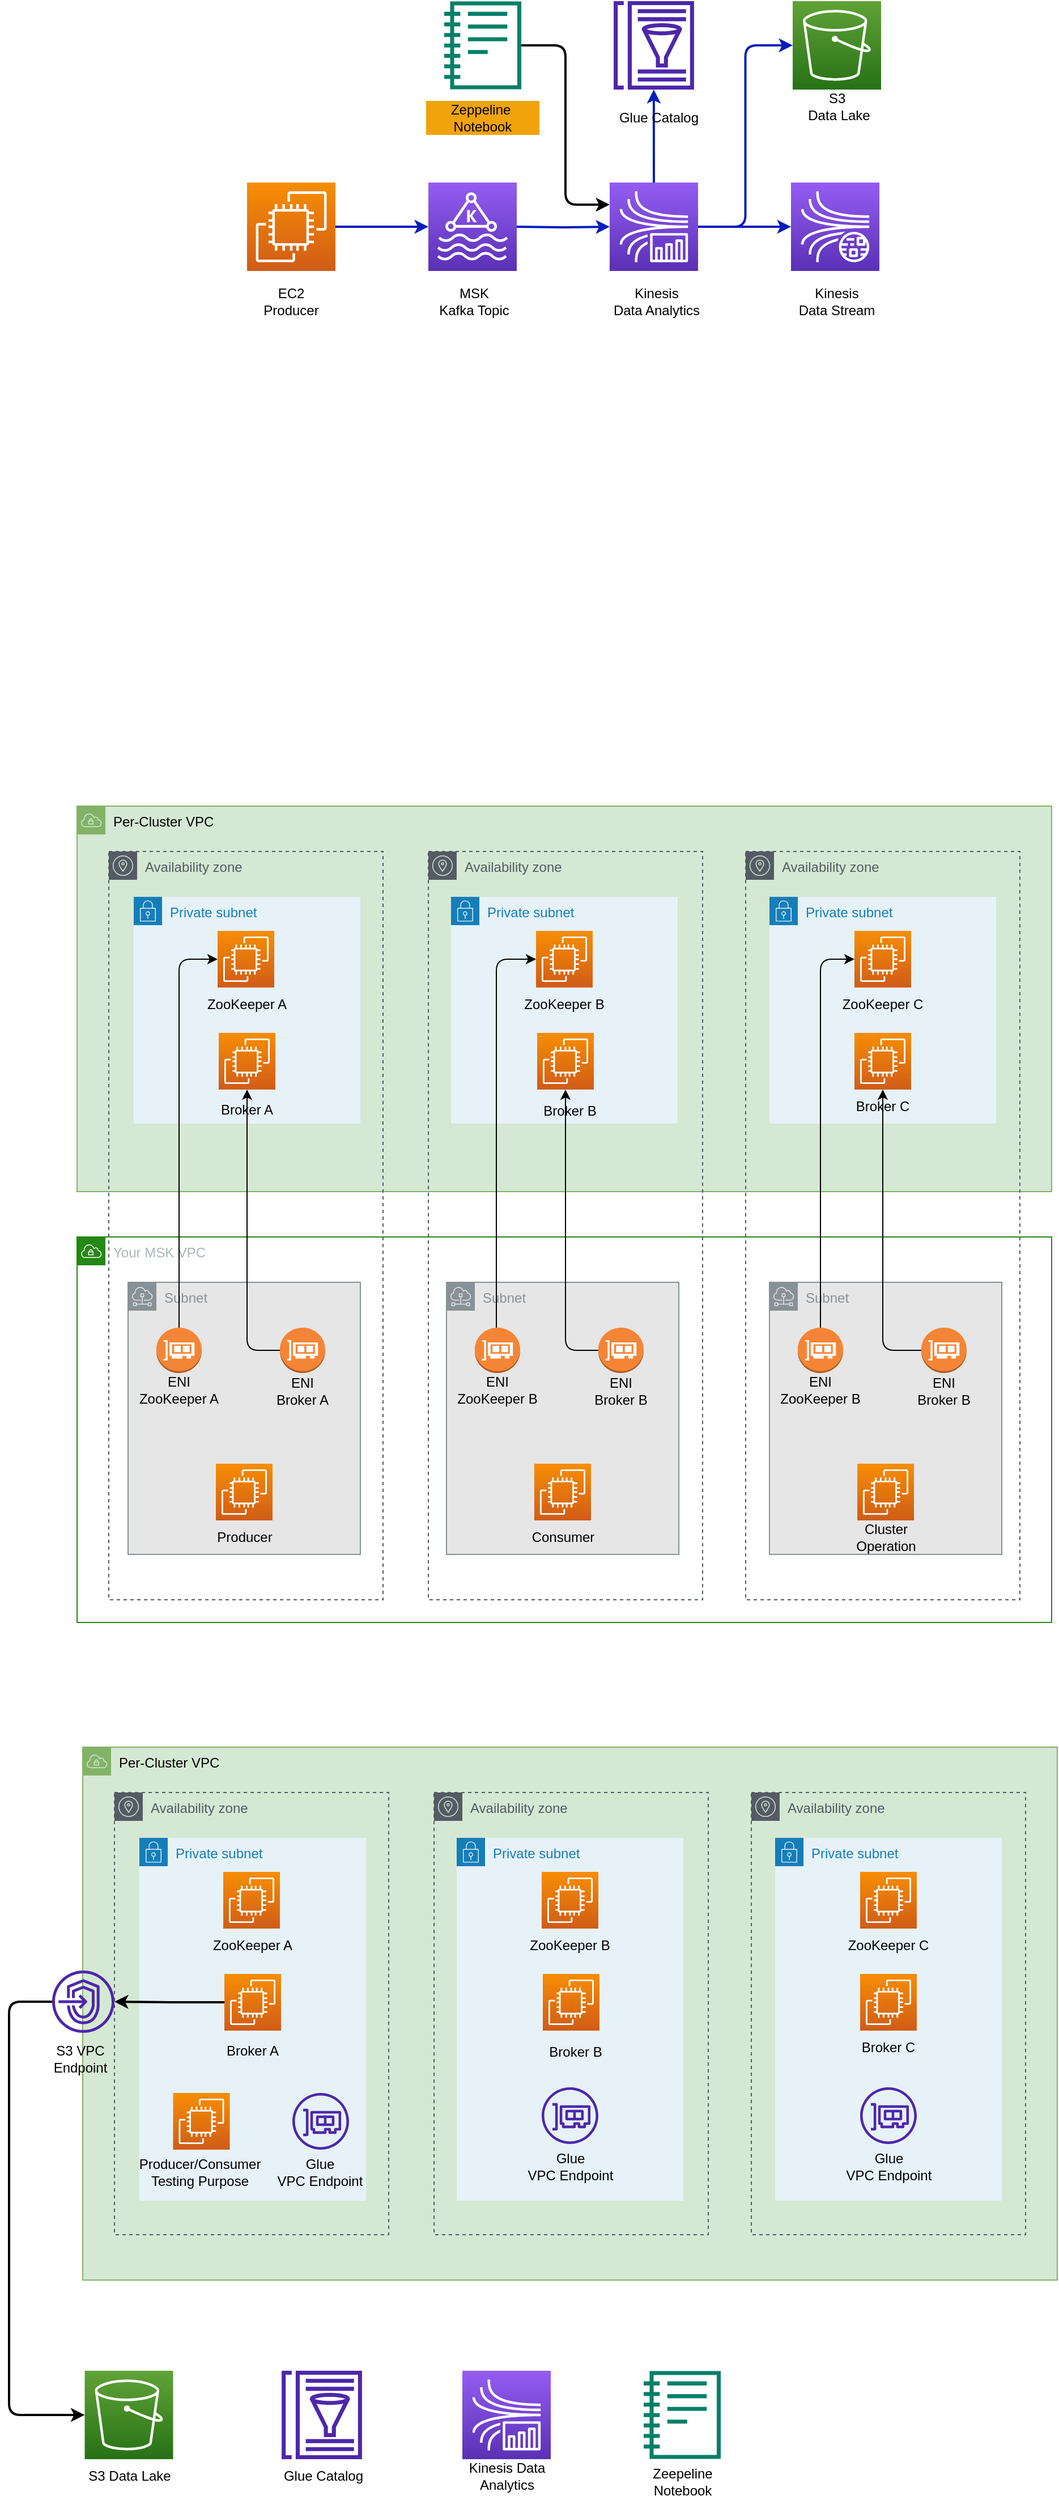 <mxfile>
    <diagram id="GwjlVBnAuMwhAfky7yUR" name="Page-1">
        <mxGraphModel dx="1837" dy="1049" grid="1" gridSize="10" guides="1" tooltips="1" connect="1" arrows="1" fold="1" page="1" pageScale="1" pageWidth="1100" pageHeight="850" math="0" shadow="0">
            <root>
                <mxCell id="0"/>
                <mxCell id="1" parent="0"/>
                <mxCell id="2" style="edgeStyle=orthogonalEdgeStyle;html=1;strokeWidth=2;fillColor=#0050ef;strokeColor=#001DBC;" edge="1" parent="1" source="3">
                    <mxGeometry relative="1" as="geometry">
                        <mxPoint x="410" y="429" as="targetPoint"/>
                    </mxGeometry>
                </mxCell>
                <mxCell id="3" value="" style="sketch=0;points=[[0,0,0],[0.25,0,0],[0.5,0,0],[0.75,0,0],[1,0,0],[0,1,0],[0.25,1,0],[0.5,1,0],[0.75,1,0],[1,1,0],[0,0.25,0],[0,0.5,0],[0,0.75,0],[1,0.25,0],[1,0.5,0],[1,0.75,0]];outlineConnect=0;fontColor=#232F3E;gradientColor=#F78E04;gradientDirection=north;fillColor=#D05C17;strokeColor=#ffffff;dashed=0;verticalLabelPosition=bottom;verticalAlign=top;align=center;html=1;fontSize=12;fontStyle=0;aspect=fixed;shape=mxgraph.aws4.resourceIcon;resIcon=mxgraph.aws4.ec2;" vertex="1" parent="1">
                    <mxGeometry x="250" y="390" width="78" height="78" as="geometry"/>
                </mxCell>
                <mxCell id="4" style="edgeStyle=orthogonalEdgeStyle;html=1;entryX=0;entryY=0.5;entryDx=0;entryDy=0;entryPerimeter=0;strokeWidth=2;fillColor=#0050ef;strokeColor=#001DBC;" edge="1" parent="1" target="8">
                    <mxGeometry relative="1" as="geometry">
                        <mxPoint x="488" y="429" as="sourcePoint"/>
                    </mxGeometry>
                </mxCell>
                <mxCell id="6" style="edgeStyle=orthogonalEdgeStyle;html=1;strokeWidth=2;fillColor=#0050ef;strokeColor=#001DBC;" edge="1" parent="1" source="8" target="9">
                    <mxGeometry relative="1" as="geometry"/>
                </mxCell>
                <mxCell id="7" style="edgeStyle=orthogonalEdgeStyle;html=1;entryX=0;entryY=0.5;entryDx=0;entryDy=0;entryPerimeter=0;strokeWidth=2;fillColor=#0050ef;strokeColor=#001DBC;" edge="1" parent="1" source="8" target="16">
                    <mxGeometry relative="1" as="geometry"/>
                </mxCell>
                <mxCell id="8" value="" style="sketch=0;points=[[0,0,0],[0.25,0,0],[0.5,0,0],[0.75,0,0],[1,0,0],[0,1,0],[0.25,1,0],[0.5,1,0],[0.75,1,0],[1,1,0],[0,0.25,0],[0,0.5,0],[0,0.75,0],[1,0.25,0],[1,0.5,0],[1,0.75,0]];outlineConnect=0;fontColor=#232F3E;gradientColor=#945DF2;gradientDirection=north;fillColor=#5A30B5;strokeColor=#ffffff;dashed=0;verticalLabelPosition=bottom;verticalAlign=top;align=center;html=1;fontSize=12;fontStyle=0;aspect=fixed;shape=mxgraph.aws4.resourceIcon;resIcon=mxgraph.aws4.kinesis_data_analytics;" vertex="1" parent="1">
                    <mxGeometry x="570" y="390" width="78" height="78" as="geometry"/>
                </mxCell>
                <mxCell id="9" value="" style="sketch=0;points=[[0,0,0],[0.25,0,0],[0.5,0,0],[0.75,0,0],[1,0,0],[0,1,0],[0.25,1,0],[0.5,1,0],[0.75,1,0],[1,1,0],[0,0.25,0],[0,0.5,0],[0,0.75,0],[1,0.25,0],[1,0.5,0],[1,0.75,0]];outlineConnect=0;fontColor=#232F3E;gradientColor=#945DF2;gradientDirection=north;fillColor=#5A30B5;strokeColor=#ffffff;dashed=0;verticalLabelPosition=bottom;verticalAlign=top;align=center;html=1;fontSize=12;fontStyle=0;aspect=fixed;shape=mxgraph.aws4.resourceIcon;resIcon=mxgraph.aws4.kinesis_data_streams;" vertex="1" parent="1">
                    <mxGeometry x="730" y="390" width="78" height="78" as="geometry"/>
                </mxCell>
                <mxCell id="10" style="edgeStyle=orthogonalEdgeStyle;html=1;entryX=0.5;entryY=0;entryDx=0;entryDy=0;entryPerimeter=0;strokeWidth=2;fillColor=#0050ef;strokeColor=#001DBC;startArrow=classic;startFill=1;endArrow=none;endFill=0;" edge="1" parent="1" source="11" target="8">
                    <mxGeometry relative="1" as="geometry"/>
                </mxCell>
                <mxCell id="11" value="" style="sketch=0;outlineConnect=0;fontColor=#232F3E;gradientColor=none;fillColor=#4D27AA;strokeColor=none;dashed=0;verticalLabelPosition=bottom;verticalAlign=top;align=center;html=1;fontSize=12;fontStyle=0;aspect=fixed;pointerEvents=1;shape=mxgraph.aws4.glue_data_catalog;" vertex="1" parent="1">
                    <mxGeometry x="573" y="230" width="72" height="78" as="geometry"/>
                </mxCell>
                <mxCell id="12" value="EC2&lt;br&gt;Producer" style="text;html=1;strokeColor=none;fillColor=none;align=center;verticalAlign=middle;whiteSpace=wrap;rounded=0;" vertex="1" parent="1">
                    <mxGeometry x="259" y="480" width="60" height="30" as="geometry"/>
                </mxCell>
                <mxCell id="13" value="MSK&lt;br&gt;Kafka Topic" style="text;html=1;strokeColor=none;fillColor=none;align=center;verticalAlign=middle;whiteSpace=wrap;rounded=0;" vertex="1" parent="1">
                    <mxGeometry x="410" y="480" width="81" height="30" as="geometry"/>
                </mxCell>
                <mxCell id="14" value="Kinesis&lt;br&gt;Data Analytics" style="text;html=1;strokeColor=none;fillColor=none;align=center;verticalAlign=middle;whiteSpace=wrap;rounded=0;" vertex="1" parent="1">
                    <mxGeometry x="570.5" y="480" width="81" height="30" as="geometry"/>
                </mxCell>
                <mxCell id="15" value="Kinesis&lt;br&gt;Data Stream" style="text;html=1;strokeColor=none;fillColor=none;align=center;verticalAlign=middle;whiteSpace=wrap;rounded=0;" vertex="1" parent="1">
                    <mxGeometry x="730" y="480" width="81" height="30" as="geometry"/>
                </mxCell>
                <mxCell id="16" value="" style="sketch=0;points=[[0,0,0],[0.25,0,0],[0.5,0,0],[0.75,0,0],[1,0,0],[0,1,0],[0.25,1,0],[0.5,1,0],[0.75,1,0],[1,1,0],[0,0.25,0],[0,0.5,0],[0,0.75,0],[1,0.25,0],[1,0.5,0],[1,0.75,0]];outlineConnect=0;fontColor=#232F3E;gradientColor=#60A337;gradientDirection=north;fillColor=#277116;strokeColor=#ffffff;dashed=0;verticalLabelPosition=bottom;verticalAlign=top;align=center;html=1;fontSize=12;fontStyle=0;aspect=fixed;shape=mxgraph.aws4.resourceIcon;resIcon=mxgraph.aws4.s3;" vertex="1" parent="1">
                    <mxGeometry x="731.5" y="230" width="78" height="78" as="geometry"/>
                </mxCell>
                <mxCell id="17" value="S3&amp;nbsp;&lt;br&gt;Data Lake" style="text;html=1;strokeColor=none;fillColor=none;align=center;verticalAlign=middle;whiteSpace=wrap;rounded=0;" vertex="1" parent="1">
                    <mxGeometry x="731.5" y="308" width="81" height="30" as="geometry"/>
                </mxCell>
                <mxCell id="18" value="Glue Catalog" style="text;html=1;strokeColor=none;fillColor=none;align=center;verticalAlign=middle;whiteSpace=wrap;rounded=0;" vertex="1" parent="1">
                    <mxGeometry x="573" y="318" width="81" height="30" as="geometry"/>
                </mxCell>
                <mxCell id="19" style="edgeStyle=orthogonalEdgeStyle;html=1;entryX=0;entryY=0.25;entryDx=0;entryDy=0;entryPerimeter=0;strokeWidth=2;" edge="1" parent="1" source="20" target="8">
                    <mxGeometry relative="1" as="geometry"/>
                </mxCell>
                <mxCell id="20" value="" style="sketch=0;outlineConnect=0;fontColor=#232F3E;gradientColor=none;fillColor=#067F68;strokeColor=none;dashed=0;verticalLabelPosition=bottom;verticalAlign=top;align=center;html=1;fontSize=12;fontStyle=0;aspect=fixed;pointerEvents=1;shape=mxgraph.aws4.sagemaker_notebook;" vertex="1" parent="1">
                    <mxGeometry x="424" y="230" width="68" height="78" as="geometry"/>
                </mxCell>
                <mxCell id="21" value="Zeppeline&amp;nbsp;&lt;br&gt;Notebook" style="text;html=1;strokeColor=none;fillColor=#f0a30a;align=center;verticalAlign=middle;whiteSpace=wrap;rounded=0;fontColor=#000000;" vertex="1" parent="1">
                    <mxGeometry x="408" y="318" width="100" height="30" as="geometry"/>
                </mxCell>
                <mxCell id="22" value="" style="sketch=0;points=[[0,0,0],[0.25,0,0],[0.5,0,0],[0.75,0,0],[1,0,0],[0,1,0],[0.25,1,0],[0.5,1,0],[0.75,1,0],[1,1,0],[0,0.25,0],[0,0.5,0],[0,0.75,0],[1,0.25,0],[1,0.5,0],[1,0.75,0]];outlineConnect=0;fontColor=#232F3E;gradientColor=#945DF2;gradientDirection=north;fillColor=#5A30B5;strokeColor=#ffffff;dashed=0;verticalLabelPosition=bottom;verticalAlign=top;align=center;html=1;fontSize=12;fontStyle=0;aspect=fixed;shape=mxgraph.aws4.resourceIcon;resIcon=mxgraph.aws4.managed_streaming_for_kafka;" vertex="1" parent="1">
                    <mxGeometry x="410" y="390" width="78" height="78" as="geometry"/>
                </mxCell>
                <mxCell id="23" value="Per-Cluster VPC" style="points=[[0,0],[0.25,0],[0.5,0],[0.75,0],[1,0],[1,0.25],[1,0.5],[1,0.75],[1,1],[0.75,1],[0.5,1],[0.25,1],[0,1],[0,0.75],[0,0.5],[0,0.25]];outlineConnect=0;html=1;whiteSpace=wrap;fontSize=12;fontStyle=0;container=0;pointerEvents=0;collapsible=0;recursiveResize=0;shape=mxgraph.aws4.group;grIcon=mxgraph.aws4.group_vpc;strokeColor=#82b366;fillColor=#d5e8d4;verticalAlign=top;align=left;spacingLeft=30;dashed=0;" vertex="1" parent="1">
                    <mxGeometry x="100" y="940" width="860" height="340" as="geometry"/>
                </mxCell>
                <mxCell id="24" value="Availability zone" style="sketch=0;outlineConnect=0;gradientColor=none;html=1;whiteSpace=wrap;fontSize=12;fontStyle=0;shape=mxgraph.aws4.group;grIcon=mxgraph.aws4.group_availability_zone;strokeColor=#545B64;fillColor=none;verticalAlign=top;align=left;spacingLeft=30;fontColor=#545B64;dashed=1;" vertex="1" parent="1">
                    <mxGeometry x="128" y="980" width="242" height="660" as="geometry"/>
                </mxCell>
                <mxCell id="25" value="Availability zone" style="sketch=0;outlineConnect=0;gradientColor=none;html=1;whiteSpace=wrap;fontSize=12;fontStyle=0;shape=mxgraph.aws4.group;grIcon=mxgraph.aws4.group_availability_zone;strokeColor=#545B64;fillColor=none;verticalAlign=top;align=left;spacingLeft=30;fontColor=#545B64;dashed=1;" vertex="1" parent="1">
                    <mxGeometry x="410" y="980" width="242" height="660" as="geometry"/>
                </mxCell>
                <mxCell id="26" value="Availability zone" style="sketch=0;outlineConnect=0;gradientColor=none;html=1;whiteSpace=wrap;fontSize=12;fontStyle=0;shape=mxgraph.aws4.group;grIcon=mxgraph.aws4.group_availability_zone;strokeColor=#545B64;fillColor=none;verticalAlign=top;align=left;spacingLeft=30;fontColor=#545B64;dashed=1;" vertex="1" parent="1">
                    <mxGeometry x="690" y="980" width="242" height="660" as="geometry"/>
                </mxCell>
                <mxCell id="27" value="Private subnet" style="points=[[0,0],[0.25,0],[0.5,0],[0.75,0],[1,0],[1,0.25],[1,0.5],[1,0.75],[1,1],[0.75,1],[0.5,1],[0.25,1],[0,1],[0,0.75],[0,0.5],[0,0.25]];outlineConnect=0;gradientColor=none;html=1;whiteSpace=wrap;fontSize=12;fontStyle=0;container=1;pointerEvents=0;collapsible=0;recursiveResize=0;shape=mxgraph.aws4.group;grIcon=mxgraph.aws4.group_security_group;grStroke=0;strokeColor=#147EBA;fillColor=#E6F2F8;verticalAlign=top;align=left;spacingLeft=30;fontColor=#147EBA;dashed=0;" vertex="1" parent="1">
                    <mxGeometry x="150" y="1020" width="200" height="200" as="geometry"/>
                </mxCell>
                <mxCell id="30" value="" style="sketch=0;points=[[0,0,0],[0.25,0,0],[0.5,0,0],[0.75,0,0],[1,0,0],[0,1,0],[0.25,1,0],[0.5,1,0],[0.75,1,0],[1,1,0],[0,0.25,0],[0,0.5,0],[0,0.75,0],[1,0.25,0],[1,0.5,0],[1,0.75,0]];outlineConnect=0;fontColor=#232F3E;gradientColor=#F78E04;gradientDirection=north;fillColor=#D05C17;strokeColor=#ffffff;dashed=0;verticalLabelPosition=bottom;verticalAlign=top;align=center;html=1;fontSize=12;fontStyle=0;aspect=fixed;shape=mxgraph.aws4.resourceIcon;resIcon=mxgraph.aws4.ec2;" vertex="1" parent="27">
                    <mxGeometry x="75" y="120" width="50" height="50" as="geometry"/>
                </mxCell>
                <mxCell id="33" value="" style="sketch=0;points=[[0,0,0],[0.25,0,0],[0.5,0,0],[0.75,0,0],[1,0,0],[0,1,0],[0.25,1,0],[0.5,1,0],[0.75,1,0],[1,1,0],[0,0.25,0],[0,0.5,0],[0,0.75,0],[1,0.25,0],[1,0.5,0],[1,0.75,0]];outlineConnect=0;fontColor=#232F3E;gradientColor=#F78E04;gradientDirection=north;fillColor=#D05C17;strokeColor=#ffffff;dashed=0;verticalLabelPosition=bottom;verticalAlign=top;align=center;html=1;fontSize=12;fontStyle=0;aspect=fixed;shape=mxgraph.aws4.resourceIcon;resIcon=mxgraph.aws4.ec2;" vertex="1" parent="27">
                    <mxGeometry x="74" y="30" width="50" height="50" as="geometry"/>
                </mxCell>
                <mxCell id="39" value="ZooKeeper A" style="text;html=1;strokeColor=none;fillColor=none;align=center;verticalAlign=middle;whiteSpace=wrap;rounded=0;" vertex="1" parent="27">
                    <mxGeometry x="60" y="80" width="80" height="30" as="geometry"/>
                </mxCell>
                <mxCell id="28" value="Private subnet" style="points=[[0,0],[0.25,0],[0.5,0],[0.75,0],[1,0],[1,0.25],[1,0.5],[1,0.75],[1,1],[0.75,1],[0.5,1],[0.25,1],[0,1],[0,0.75],[0,0.5],[0,0.25]];outlineConnect=0;gradientColor=none;html=1;whiteSpace=wrap;fontSize=12;fontStyle=0;container=1;pointerEvents=0;collapsible=0;recursiveResize=0;shape=mxgraph.aws4.group;grIcon=mxgraph.aws4.group_security_group;grStroke=0;strokeColor=#147EBA;fillColor=#E6F2F8;verticalAlign=top;align=left;spacingLeft=30;fontColor=#147EBA;dashed=0;" vertex="1" parent="1">
                    <mxGeometry x="430" y="1020" width="200" height="200" as="geometry"/>
                </mxCell>
                <mxCell id="34" value="" style="sketch=0;points=[[0,0,0],[0.25,0,0],[0.5,0,0],[0.75,0,0],[1,0,0],[0,1,0],[0.25,1,0],[0.5,1,0],[0.75,1,0],[1,1,0],[0,0.25,0],[0,0.5,0],[0,0.75,0],[1,0.25,0],[1,0.5,0],[1,0.75,0]];outlineConnect=0;fontColor=#232F3E;gradientColor=#F78E04;gradientDirection=north;fillColor=#D05C17;strokeColor=#ffffff;dashed=0;verticalLabelPosition=bottom;verticalAlign=top;align=center;html=1;fontSize=12;fontStyle=0;aspect=fixed;shape=mxgraph.aws4.resourceIcon;resIcon=mxgraph.aws4.ec2;" vertex="1" parent="28">
                    <mxGeometry x="75" y="30" width="50" height="50" as="geometry"/>
                </mxCell>
                <mxCell id="40" value="ZooKeeper B" style="text;html=1;strokeColor=none;fillColor=none;align=center;verticalAlign=middle;whiteSpace=wrap;rounded=0;" vertex="1" parent="28">
                    <mxGeometry x="60" y="80" width="80" height="30" as="geometry"/>
                </mxCell>
                <mxCell id="29" value="Private subnet" style="points=[[0,0],[0.25,0],[0.5,0],[0.75,0],[1,0],[1,0.25],[1,0.5],[1,0.75],[1,1],[0.75,1],[0.5,1],[0.25,1],[0,1],[0,0.75],[0,0.5],[0,0.25]];outlineConnect=0;gradientColor=none;html=1;whiteSpace=wrap;fontSize=12;fontStyle=0;container=1;pointerEvents=0;collapsible=0;recursiveResize=0;shape=mxgraph.aws4.group;grIcon=mxgraph.aws4.group_security_group;grStroke=0;strokeColor=#147EBA;fillColor=#E6F2F8;verticalAlign=top;align=left;spacingLeft=30;fontColor=#147EBA;dashed=0;" vertex="1" parent="1">
                    <mxGeometry x="711" y="1020" width="200" height="200" as="geometry"/>
                </mxCell>
                <mxCell id="35" value="" style="sketch=0;points=[[0,0,0],[0.25,0,0],[0.5,0,0],[0.75,0,0],[1,0,0],[0,1,0],[0.25,1,0],[0.5,1,0],[0.75,1,0],[1,1,0],[0,0.25,0],[0,0.5,0],[0,0.75,0],[1,0.25,0],[1,0.5,0],[1,0.75,0]];outlineConnect=0;fontColor=#232F3E;gradientColor=#F78E04;gradientDirection=north;fillColor=#D05C17;strokeColor=#ffffff;dashed=0;verticalLabelPosition=bottom;verticalAlign=top;align=center;html=1;fontSize=12;fontStyle=0;aspect=fixed;shape=mxgraph.aws4.resourceIcon;resIcon=mxgraph.aws4.ec2;" vertex="1" parent="29">
                    <mxGeometry x="75" y="30" width="50" height="50" as="geometry"/>
                </mxCell>
                <mxCell id="38" value="Broker C" style="text;html=1;strokeColor=none;fillColor=none;align=center;verticalAlign=middle;whiteSpace=wrap;rounded=0;" vertex="1" parent="29">
                    <mxGeometry x="70" y="170" width="60" height="30" as="geometry"/>
                </mxCell>
                <mxCell id="41" value="ZooKeeper C" style="text;html=1;strokeColor=none;fillColor=none;align=center;verticalAlign=middle;whiteSpace=wrap;rounded=0;" vertex="1" parent="29">
                    <mxGeometry x="60" y="80" width="80" height="30" as="geometry"/>
                </mxCell>
                <mxCell id="31" value="" style="sketch=0;points=[[0,0,0],[0.25,0,0],[0.5,0,0],[0.75,0,0],[1,0,0],[0,1,0],[0.25,1,0],[0.5,1,0],[0.75,1,0],[1,1,0],[0,0.25,0],[0,0.5,0],[0,0.75,0],[1,0.25,0],[1,0.5,0],[1,0.75,0]];outlineConnect=0;fontColor=#232F3E;gradientColor=#F78E04;gradientDirection=north;fillColor=#D05C17;strokeColor=#ffffff;dashed=0;verticalLabelPosition=bottom;verticalAlign=top;align=center;html=1;fontSize=12;fontStyle=0;aspect=fixed;shape=mxgraph.aws4.resourceIcon;resIcon=mxgraph.aws4.ec2;" vertex="1" parent="1">
                    <mxGeometry x="506" y="1140" width="50" height="50" as="geometry"/>
                </mxCell>
                <mxCell id="32" value="" style="sketch=0;points=[[0,0,0],[0.25,0,0],[0.5,0,0],[0.75,0,0],[1,0,0],[0,1,0],[0.25,1,0],[0.5,1,0],[0.75,1,0],[1,1,0],[0,0.25,0],[0,0.5,0],[0,0.75,0],[1,0.25,0],[1,0.5,0],[1,0.75,0]];outlineConnect=0;fontColor=#232F3E;gradientColor=#F78E04;gradientDirection=north;fillColor=#D05C17;strokeColor=#ffffff;dashed=0;verticalLabelPosition=bottom;verticalAlign=top;align=center;html=1;fontSize=12;fontStyle=0;aspect=fixed;shape=mxgraph.aws4.resourceIcon;resIcon=mxgraph.aws4.ec2;" vertex="1" parent="1">
                    <mxGeometry x="786" y="1140" width="50" height="50" as="geometry"/>
                </mxCell>
                <mxCell id="42" value="Your MSK VPC" style="points=[[0,0],[0.25,0],[0.5,0],[0.75,0],[1,0],[1,0.25],[1,0.5],[1,0.75],[1,1],[0.75,1],[0.5,1],[0.25,1],[0,1],[0,0.75],[0,0.5],[0,0.25]];outlineConnect=0;gradientColor=none;html=1;whiteSpace=wrap;fontSize=12;fontStyle=0;container=0;pointerEvents=0;collapsible=0;recursiveResize=0;shape=mxgraph.aws4.group;grIcon=mxgraph.aws4.group_vpc;strokeColor=#248814;fillColor=none;verticalAlign=top;align=left;spacingLeft=30;fontColor=#AAB7B8;dashed=0;" vertex="1" parent="1">
                    <mxGeometry x="100" y="1320" width="860" height="340" as="geometry"/>
                </mxCell>
                <mxCell id="43" value="Subnet" style="sketch=0;outlineConnect=0;gradientColor=none;html=1;whiteSpace=wrap;fontSize=12;fontStyle=0;shape=mxgraph.aws4.group;grIcon=mxgraph.aws4.group_subnet;strokeColor=#879196;fillColor=#E6E6E6;verticalAlign=top;align=left;spacingLeft=30;fontColor=#879196;dashed=0;" vertex="1" parent="1">
                    <mxGeometry x="145" y="1360" width="205" height="240" as="geometry"/>
                </mxCell>
                <mxCell id="44" value="" style="sketch=0;points=[[0,0,0],[0.25,0,0],[0.5,0,0],[0.75,0,0],[1,0,0],[0,1,0],[0.25,1,0],[0.5,1,0],[0.75,1,0],[1,1,0],[0,0.25,0],[0,0.5,0],[0,0.75,0],[1,0.25,0],[1,0.5,0],[1,0.75,0]];outlineConnect=0;fontColor=#232F3E;gradientColor=#F78E04;gradientDirection=north;fillColor=#D05C17;strokeColor=#ffffff;dashed=0;verticalLabelPosition=bottom;verticalAlign=top;align=center;html=1;fontSize=12;fontStyle=0;aspect=fixed;shape=mxgraph.aws4.resourceIcon;resIcon=mxgraph.aws4.ec2;" vertex="1" parent="1">
                    <mxGeometry x="222.5" y="1520" width="50" height="50" as="geometry"/>
                </mxCell>
                <mxCell id="45" value="Producer" style="text;html=1;strokeColor=none;fillColor=none;align=center;verticalAlign=middle;whiteSpace=wrap;rounded=0;" vertex="1" parent="1">
                    <mxGeometry x="217.5" y="1570" width="60" height="30" as="geometry"/>
                </mxCell>
                <mxCell id="49" style="edgeStyle=orthogonalEdgeStyle;html=1;entryX=0.5;entryY=1;entryDx=0;entryDy=0;entryPerimeter=0;" edge="1" parent="1" source="46" target="30">
                    <mxGeometry relative="1" as="geometry"/>
                </mxCell>
                <mxCell id="46" value="" style="outlineConnect=0;dashed=0;verticalLabelPosition=bottom;verticalAlign=top;align=center;html=1;shape=mxgraph.aws3.elastic_network_interface;fillColor=#F58536;gradientColor=none;" vertex="1" parent="1">
                    <mxGeometry x="279" y="1400" width="40" height="40" as="geometry"/>
                </mxCell>
                <mxCell id="52" style="edgeStyle=orthogonalEdgeStyle;html=1;entryX=0;entryY=0.5;entryDx=0;entryDy=0;entryPerimeter=0;" edge="1" parent="1" source="47" target="33">
                    <mxGeometry relative="1" as="geometry">
                        <Array as="points">
                            <mxPoint x="190" y="1075"/>
                        </Array>
                    </mxGeometry>
                </mxCell>
                <mxCell id="47" value="" style="outlineConnect=0;dashed=0;verticalLabelPosition=bottom;verticalAlign=top;align=center;html=1;shape=mxgraph.aws3.elastic_network_interface;fillColor=#F58536;gradientColor=none;" vertex="1" parent="1">
                    <mxGeometry x="170" y="1400" width="40" height="40" as="geometry"/>
                </mxCell>
                <mxCell id="36" value="Broker A" style="text;html=1;strokeColor=none;fillColor=none;align=center;verticalAlign=middle;whiteSpace=wrap;rounded=0;" vertex="1" parent="1">
                    <mxGeometry x="220" y="1193" width="60" height="30" as="geometry"/>
                </mxCell>
                <mxCell id="50" value="ENI Broker A" style="text;html=1;strokeColor=none;fillColor=none;align=center;verticalAlign=middle;whiteSpace=wrap;rounded=0;" vertex="1" parent="1">
                    <mxGeometry x="269" y="1441" width="60" height="30" as="geometry"/>
                </mxCell>
                <mxCell id="51" value="ENI ZooKeeper A" style="text;html=1;strokeColor=none;fillColor=none;align=center;verticalAlign=middle;whiteSpace=wrap;rounded=0;" vertex="1" parent="1">
                    <mxGeometry x="151.25" y="1440" width="77.5" height="30" as="geometry"/>
                </mxCell>
                <mxCell id="55" value="Subnet" style="sketch=0;outlineConnect=0;gradientColor=none;html=1;whiteSpace=wrap;fontSize=12;fontStyle=0;shape=mxgraph.aws4.group;grIcon=mxgraph.aws4.group_subnet;strokeColor=#879196;fillColor=#E6E6E6;verticalAlign=top;align=left;spacingLeft=30;fontColor=#879196;dashed=0;" vertex="1" parent="1">
                    <mxGeometry x="426" y="1360" width="205" height="240" as="geometry"/>
                </mxCell>
                <mxCell id="56" value="" style="sketch=0;points=[[0,0,0],[0.25,0,0],[0.5,0,0],[0.75,0,0],[1,0,0],[0,1,0],[0.25,1,0],[0.5,1,0],[0.75,1,0],[1,1,0],[0,0.25,0],[0,0.5,0],[0,0.75,0],[1,0.25,0],[1,0.5,0],[1,0.75,0]];outlineConnect=0;fontColor=#232F3E;gradientColor=#F78E04;gradientDirection=north;fillColor=#D05C17;strokeColor=#ffffff;dashed=0;verticalLabelPosition=bottom;verticalAlign=top;align=center;html=1;fontSize=12;fontStyle=0;aspect=fixed;shape=mxgraph.aws4.resourceIcon;resIcon=mxgraph.aws4.ec2;" vertex="1" parent="1">
                    <mxGeometry x="503.5" y="1520" width="50" height="50" as="geometry"/>
                </mxCell>
                <mxCell id="57" value="Consumer" style="text;html=1;strokeColor=none;fillColor=none;align=center;verticalAlign=middle;whiteSpace=wrap;rounded=0;" vertex="1" parent="1">
                    <mxGeometry x="498.5" y="1570" width="60" height="30" as="geometry"/>
                </mxCell>
                <mxCell id="69" style="edgeStyle=orthogonalEdgeStyle;html=1;entryX=0.5;entryY=1;entryDx=0;entryDy=0;entryPerimeter=0;" edge="1" parent="1" source="58" target="31">
                    <mxGeometry relative="1" as="geometry"/>
                </mxCell>
                <mxCell id="58" value="" style="outlineConnect=0;dashed=0;verticalLabelPosition=bottom;verticalAlign=top;align=center;html=1;shape=mxgraph.aws3.elastic_network_interface;fillColor=#F58536;gradientColor=none;" vertex="1" parent="1">
                    <mxGeometry x="560" y="1400" width="40" height="40" as="geometry"/>
                </mxCell>
                <mxCell id="70" style="edgeStyle=orthogonalEdgeStyle;html=1;entryX=0;entryY=0.5;entryDx=0;entryDy=0;entryPerimeter=0;" edge="1" parent="1" source="59" target="34">
                    <mxGeometry relative="1" as="geometry">
                        <Array as="points">
                            <mxPoint x="470" y="1075"/>
                        </Array>
                    </mxGeometry>
                </mxCell>
                <mxCell id="59" value="" style="outlineConnect=0;dashed=0;verticalLabelPosition=bottom;verticalAlign=top;align=center;html=1;shape=mxgraph.aws3.elastic_network_interface;fillColor=#F58536;gradientColor=none;" vertex="1" parent="1">
                    <mxGeometry x="451" y="1400" width="40" height="40" as="geometry"/>
                </mxCell>
                <mxCell id="60" value="ENI Broker B" style="text;html=1;strokeColor=none;fillColor=none;align=center;verticalAlign=middle;whiteSpace=wrap;rounded=0;" vertex="1" parent="1">
                    <mxGeometry x="550" y="1441" width="60" height="30" as="geometry"/>
                </mxCell>
                <mxCell id="61" value="ENI ZooKeeper B" style="text;html=1;strokeColor=none;fillColor=none;align=center;verticalAlign=middle;whiteSpace=wrap;rounded=0;" vertex="1" parent="1">
                    <mxGeometry x="432.25" y="1440" width="77.5" height="30" as="geometry"/>
                </mxCell>
                <mxCell id="62" value="Subnet" style="sketch=0;outlineConnect=0;gradientColor=none;html=1;whiteSpace=wrap;fontSize=12;fontStyle=0;shape=mxgraph.aws4.group;grIcon=mxgraph.aws4.group_subnet;strokeColor=#879196;fillColor=#E6E6E6;verticalAlign=top;align=left;spacingLeft=30;fontColor=#879196;dashed=0;" vertex="1" parent="1">
                    <mxGeometry x="711" y="1360" width="205" height="240" as="geometry"/>
                </mxCell>
                <mxCell id="63" value="" style="sketch=0;points=[[0,0,0],[0.25,0,0],[0.5,0,0],[0.75,0,0],[1,0,0],[0,1,0],[0.25,1,0],[0.5,1,0],[0.75,1,0],[1,1,0],[0,0.25,0],[0,0.5,0],[0,0.75,0],[1,0.25,0],[1,0.5,0],[1,0.75,0]];outlineConnect=0;fontColor=#232F3E;gradientColor=#F78E04;gradientDirection=north;fillColor=#D05C17;strokeColor=#ffffff;dashed=0;verticalLabelPosition=bottom;verticalAlign=top;align=center;html=1;fontSize=12;fontStyle=0;aspect=fixed;shape=mxgraph.aws4.resourceIcon;resIcon=mxgraph.aws4.ec2;" vertex="1" parent="1">
                    <mxGeometry x="788.5" y="1520" width="50" height="50" as="geometry"/>
                </mxCell>
                <mxCell id="64" value="Cluster Operation" style="text;html=1;strokeColor=none;fillColor=none;align=center;verticalAlign=middle;whiteSpace=wrap;rounded=0;" vertex="1" parent="1">
                    <mxGeometry x="783.5" y="1570" width="60" height="30" as="geometry"/>
                </mxCell>
                <mxCell id="71" style="edgeStyle=orthogonalEdgeStyle;html=1;" edge="1" parent="1" source="65" target="32">
                    <mxGeometry relative="1" as="geometry"/>
                </mxCell>
                <mxCell id="65" value="" style="outlineConnect=0;dashed=0;verticalLabelPosition=bottom;verticalAlign=top;align=center;html=1;shape=mxgraph.aws3.elastic_network_interface;fillColor=#F58536;gradientColor=none;" vertex="1" parent="1">
                    <mxGeometry x="845" y="1400" width="40" height="40" as="geometry"/>
                </mxCell>
                <mxCell id="72" style="edgeStyle=orthogonalEdgeStyle;html=1;entryX=0;entryY=0.5;entryDx=0;entryDy=0;entryPerimeter=0;" edge="1" parent="1" source="66" target="35">
                    <mxGeometry relative="1" as="geometry">
                        <Array as="points">
                            <mxPoint x="756" y="1075"/>
                        </Array>
                    </mxGeometry>
                </mxCell>
                <mxCell id="66" value="" style="outlineConnect=0;dashed=0;verticalLabelPosition=bottom;verticalAlign=top;align=center;html=1;shape=mxgraph.aws3.elastic_network_interface;fillColor=#F58536;gradientColor=none;" vertex="1" parent="1">
                    <mxGeometry x="736" y="1400" width="40" height="40" as="geometry"/>
                </mxCell>
                <mxCell id="67" value="ENI Broker B" style="text;html=1;strokeColor=none;fillColor=none;align=center;verticalAlign=middle;whiteSpace=wrap;rounded=0;" vertex="1" parent="1">
                    <mxGeometry x="835" y="1441" width="60" height="30" as="geometry"/>
                </mxCell>
                <mxCell id="68" value="ENI ZooKeeper B" style="text;html=1;strokeColor=none;fillColor=none;align=center;verticalAlign=middle;whiteSpace=wrap;rounded=0;" vertex="1" parent="1">
                    <mxGeometry x="717.25" y="1440" width="77.5" height="30" as="geometry"/>
                </mxCell>
                <mxCell id="37" value="Broker B" style="text;html=1;strokeColor=none;fillColor=none;align=center;verticalAlign=middle;whiteSpace=wrap;rounded=0;" vertex="1" parent="1">
                    <mxGeometry x="505" y="1194" width="60" height="30" as="geometry"/>
                </mxCell>
                <mxCell id="3_ooSnTdZFULmd1KnQhX-146" value="" style="group" vertex="1" connectable="0" parent="1">
                    <mxGeometry x="40" y="1770" width="925" height="663" as="geometry"/>
                </mxCell>
                <mxCell id="3_ooSnTdZFULmd1KnQhX-72" value="Per-Cluster VPC" style="points=[[0,0],[0.25,0],[0.5,0],[0.75,0],[1,0],[1,0.25],[1,0.5],[1,0.75],[1,1],[0.75,1],[0.5,1],[0.25,1],[0,1],[0,0.75],[0,0.5],[0,0.25]];outlineConnect=0;html=1;whiteSpace=wrap;fontSize=12;fontStyle=0;container=0;pointerEvents=0;collapsible=0;recursiveResize=0;shape=mxgraph.aws4.group;grIcon=mxgraph.aws4.group_vpc;strokeColor=#82b366;fillColor=#d5e8d4;verticalAlign=top;align=left;spacingLeft=30;dashed=0;" vertex="1" parent="3_ooSnTdZFULmd1KnQhX-146">
                    <mxGeometry x="65" width="860" height="470" as="geometry"/>
                </mxCell>
                <mxCell id="3_ooSnTdZFULmd1KnQhX-73" value="Availability zone" style="sketch=0;outlineConnect=0;gradientColor=none;html=1;whiteSpace=wrap;fontSize=12;fontStyle=0;shape=mxgraph.aws4.group;grIcon=mxgraph.aws4.group_availability_zone;strokeColor=#545B64;fillColor=none;verticalAlign=top;align=left;spacingLeft=30;fontColor=#545B64;dashed=1;" vertex="1" parent="3_ooSnTdZFULmd1KnQhX-146">
                    <mxGeometry x="93" y="40" width="242" height="390" as="geometry"/>
                </mxCell>
                <mxCell id="3_ooSnTdZFULmd1KnQhX-74" value="Availability zone" style="sketch=0;outlineConnect=0;gradientColor=none;html=1;whiteSpace=wrap;fontSize=12;fontStyle=0;shape=mxgraph.aws4.group;grIcon=mxgraph.aws4.group_availability_zone;strokeColor=#545B64;fillColor=none;verticalAlign=top;align=left;spacingLeft=30;fontColor=#545B64;dashed=1;" vertex="1" parent="3_ooSnTdZFULmd1KnQhX-146">
                    <mxGeometry x="375" y="40" width="242" height="390" as="geometry"/>
                </mxCell>
                <mxCell id="3_ooSnTdZFULmd1KnQhX-75" value="Availability zone" style="sketch=0;outlineConnect=0;gradientColor=none;html=1;whiteSpace=wrap;fontSize=12;fontStyle=0;shape=mxgraph.aws4.group;grIcon=mxgraph.aws4.group_availability_zone;strokeColor=#545B64;fillColor=none;verticalAlign=top;align=left;spacingLeft=30;fontColor=#545B64;dashed=1;" vertex="1" parent="3_ooSnTdZFULmd1KnQhX-146">
                    <mxGeometry x="655" y="40" width="242" height="390" as="geometry"/>
                </mxCell>
                <mxCell id="3_ooSnTdZFULmd1KnQhX-76" value="Private subnet" style="points=[[0,0],[0.25,0],[0.5,0],[0.75,0],[1,0],[1,0.25],[1,0.5],[1,0.75],[1,1],[0.75,1],[0.5,1],[0.25,1],[0,1],[0,0.75],[0,0.5],[0,0.25]];outlineConnect=0;gradientColor=none;html=1;whiteSpace=wrap;fontSize=12;fontStyle=0;container=1;pointerEvents=0;collapsible=0;recursiveResize=0;shape=mxgraph.aws4.group;grIcon=mxgraph.aws4.group_security_group;grStroke=0;strokeColor=#147EBA;fillColor=#E6F2F8;verticalAlign=top;align=left;spacingLeft=30;fontColor=#147EBA;dashed=0;" vertex="1" parent="3_ooSnTdZFULmd1KnQhX-146">
                    <mxGeometry x="115" y="80" width="200" height="320" as="geometry"/>
                </mxCell>
                <mxCell id="3_ooSnTdZFULmd1KnQhX-77" value="" style="sketch=0;points=[[0,0,0],[0.25,0,0],[0.5,0,0],[0.75,0,0],[1,0,0],[0,1,0],[0.25,1,0],[0.5,1,0],[0.75,1,0],[1,1,0],[0,0.25,0],[0,0.5,0],[0,0.75,0],[1,0.25,0],[1,0.5,0],[1,0.75,0]];outlineConnect=0;fontColor=#232F3E;gradientColor=#F78E04;gradientDirection=north;fillColor=#D05C17;strokeColor=#ffffff;dashed=0;verticalLabelPosition=bottom;verticalAlign=top;align=center;html=1;fontSize=12;fontStyle=0;aspect=fixed;shape=mxgraph.aws4.resourceIcon;resIcon=mxgraph.aws4.ec2;" vertex="1" parent="3_ooSnTdZFULmd1KnQhX-76">
                    <mxGeometry x="75" y="120" width="50" height="50" as="geometry"/>
                </mxCell>
                <mxCell id="3_ooSnTdZFULmd1KnQhX-78" value="" style="sketch=0;points=[[0,0,0],[0.25,0,0],[0.5,0,0],[0.75,0,0],[1,0,0],[0,1,0],[0.25,1,0],[0.5,1,0],[0.75,1,0],[1,1,0],[0,0.25,0],[0,0.5,0],[0,0.75,0],[1,0.25,0],[1,0.5,0],[1,0.75,0]];outlineConnect=0;fontColor=#232F3E;gradientColor=#F78E04;gradientDirection=north;fillColor=#D05C17;strokeColor=#ffffff;dashed=0;verticalLabelPosition=bottom;verticalAlign=top;align=center;html=1;fontSize=12;fontStyle=0;aspect=fixed;shape=mxgraph.aws4.resourceIcon;resIcon=mxgraph.aws4.ec2;" vertex="1" parent="3_ooSnTdZFULmd1KnQhX-76">
                    <mxGeometry x="74" y="30" width="50" height="50" as="geometry"/>
                </mxCell>
                <mxCell id="3_ooSnTdZFULmd1KnQhX-79" value="ZooKeeper A" style="text;html=1;strokeColor=none;fillColor=none;align=center;verticalAlign=middle;whiteSpace=wrap;rounded=0;" vertex="1" parent="3_ooSnTdZFULmd1KnQhX-76">
                    <mxGeometry x="60" y="80" width="80" height="30" as="geometry"/>
                </mxCell>
                <mxCell id="3_ooSnTdZFULmd1KnQhX-132" value="Producer/Consumer&lt;br&gt;Testing Purpose" style="text;html=1;strokeColor=none;fillColor=none;align=center;verticalAlign=middle;whiteSpace=wrap;rounded=0;" vertex="1" parent="3_ooSnTdZFULmd1KnQhX-76">
                    <mxGeometry x="5" y="280" width="96.5" height="30" as="geometry"/>
                </mxCell>
                <mxCell id="3_ooSnTdZFULmd1KnQhX-80" value="Private subnet" style="points=[[0,0],[0.25,0],[0.5,0],[0.75,0],[1,0],[1,0.25],[1,0.5],[1,0.75],[1,1],[0.75,1],[0.5,1],[0.25,1],[0,1],[0,0.75],[0,0.5],[0,0.25]];outlineConnect=0;gradientColor=none;html=1;whiteSpace=wrap;fontSize=12;fontStyle=0;container=1;pointerEvents=0;collapsible=0;recursiveResize=0;shape=mxgraph.aws4.group;grIcon=mxgraph.aws4.group_security_group;grStroke=0;strokeColor=#147EBA;fillColor=#E6F2F8;verticalAlign=top;align=left;spacingLeft=30;fontColor=#147EBA;dashed=0;" vertex="1" parent="3_ooSnTdZFULmd1KnQhX-146">
                    <mxGeometry x="395" y="80" width="200" height="320" as="geometry"/>
                </mxCell>
                <mxCell id="3_ooSnTdZFULmd1KnQhX-81" value="" style="sketch=0;points=[[0,0,0],[0.25,0,0],[0.5,0,0],[0.75,0,0],[1,0,0],[0,1,0],[0.25,1,0],[0.5,1,0],[0.75,1,0],[1,1,0],[0,0.25,0],[0,0.5,0],[0,0.75,0],[1,0.25,0],[1,0.5,0],[1,0.75,0]];outlineConnect=0;fontColor=#232F3E;gradientColor=#F78E04;gradientDirection=north;fillColor=#D05C17;strokeColor=#ffffff;dashed=0;verticalLabelPosition=bottom;verticalAlign=top;align=center;html=1;fontSize=12;fontStyle=0;aspect=fixed;shape=mxgraph.aws4.resourceIcon;resIcon=mxgraph.aws4.ec2;" vertex="1" parent="3_ooSnTdZFULmd1KnQhX-80">
                    <mxGeometry x="75" y="30" width="50" height="50" as="geometry"/>
                </mxCell>
                <mxCell id="3_ooSnTdZFULmd1KnQhX-82" value="ZooKeeper B" style="text;html=1;strokeColor=none;fillColor=none;align=center;verticalAlign=middle;whiteSpace=wrap;rounded=0;" vertex="1" parent="3_ooSnTdZFULmd1KnQhX-80">
                    <mxGeometry x="60" y="80" width="80" height="30" as="geometry"/>
                </mxCell>
                <mxCell id="3_ooSnTdZFULmd1KnQhX-124" value="" style="sketch=0;outlineConnect=0;fontColor=#232F3E;gradientColor=none;fillColor=#4D27AA;strokeColor=none;dashed=0;verticalLabelPosition=bottom;verticalAlign=top;align=center;html=1;fontSize=12;fontStyle=0;aspect=fixed;pointerEvents=1;shape=mxgraph.aws4.elastic_network_interface;" vertex="1" parent="3_ooSnTdZFULmd1KnQhX-80">
                    <mxGeometry x="75" y="220" width="50" height="50" as="geometry"/>
                </mxCell>
                <mxCell id="3_ooSnTdZFULmd1KnQhX-128" value="Glue &lt;br&gt;VPC Endpoint" style="text;html=1;strokeColor=none;fillColor=none;align=center;verticalAlign=middle;whiteSpace=wrap;rounded=0;" vertex="1" parent="3_ooSnTdZFULmd1KnQhX-80">
                    <mxGeometry x="51.75" y="275" width="96.5" height="30" as="geometry"/>
                </mxCell>
                <mxCell id="3_ooSnTdZFULmd1KnQhX-83" value="Private subnet" style="points=[[0,0],[0.25,0],[0.5,0],[0.75,0],[1,0],[1,0.25],[1,0.5],[1,0.75],[1,1],[0.75,1],[0.5,1],[0.25,1],[0,1],[0,0.75],[0,0.5],[0,0.25]];outlineConnect=0;gradientColor=none;html=1;whiteSpace=wrap;fontSize=12;fontStyle=0;container=1;pointerEvents=0;collapsible=0;recursiveResize=0;shape=mxgraph.aws4.group;grIcon=mxgraph.aws4.group_security_group;grStroke=0;strokeColor=#147EBA;fillColor=#E6F2F8;verticalAlign=top;align=left;spacingLeft=30;fontColor=#147EBA;dashed=0;" vertex="1" parent="3_ooSnTdZFULmd1KnQhX-146">
                    <mxGeometry x="676" y="80" width="200" height="320" as="geometry"/>
                </mxCell>
                <mxCell id="3_ooSnTdZFULmd1KnQhX-84" value="" style="sketch=0;points=[[0,0,0],[0.25,0,0],[0.5,0,0],[0.75,0,0],[1,0,0],[0,1,0],[0.25,1,0],[0.5,1,0],[0.75,1,0],[1,1,0],[0,0.25,0],[0,0.5,0],[0,0.75,0],[1,0.25,0],[1,0.5,0],[1,0.75,0]];outlineConnect=0;fontColor=#232F3E;gradientColor=#F78E04;gradientDirection=north;fillColor=#D05C17;strokeColor=#ffffff;dashed=0;verticalLabelPosition=bottom;verticalAlign=top;align=center;html=1;fontSize=12;fontStyle=0;aspect=fixed;shape=mxgraph.aws4.resourceIcon;resIcon=mxgraph.aws4.ec2;" vertex="1" parent="3_ooSnTdZFULmd1KnQhX-83">
                    <mxGeometry x="75" y="30" width="50" height="50" as="geometry"/>
                </mxCell>
                <mxCell id="3_ooSnTdZFULmd1KnQhX-85" value="Broker C" style="text;html=1;strokeColor=none;fillColor=none;align=center;verticalAlign=middle;whiteSpace=wrap;rounded=0;" vertex="1" parent="3_ooSnTdZFULmd1KnQhX-83">
                    <mxGeometry x="70" y="170" width="60" height="30" as="geometry"/>
                </mxCell>
                <mxCell id="3_ooSnTdZFULmd1KnQhX-86" value="ZooKeeper C" style="text;html=1;strokeColor=none;fillColor=none;align=center;verticalAlign=middle;whiteSpace=wrap;rounded=0;" vertex="1" parent="3_ooSnTdZFULmd1KnQhX-83">
                    <mxGeometry x="60" y="80" width="80" height="30" as="geometry"/>
                </mxCell>
                <mxCell id="3_ooSnTdZFULmd1KnQhX-125" value="" style="sketch=0;outlineConnect=0;fontColor=#232F3E;gradientColor=none;fillColor=#4D27AA;strokeColor=none;dashed=0;verticalLabelPosition=bottom;verticalAlign=top;align=center;html=1;fontSize=12;fontStyle=0;aspect=fixed;pointerEvents=1;shape=mxgraph.aws4.elastic_network_interface;" vertex="1" parent="3_ooSnTdZFULmd1KnQhX-83">
                    <mxGeometry x="75" y="220" width="50" height="50" as="geometry"/>
                </mxCell>
                <mxCell id="3_ooSnTdZFULmd1KnQhX-129" value="Glue &lt;br&gt;VPC Endpoint" style="text;html=1;strokeColor=none;fillColor=none;align=center;verticalAlign=middle;whiteSpace=wrap;rounded=0;" vertex="1" parent="3_ooSnTdZFULmd1KnQhX-83">
                    <mxGeometry x="51.75" y="275" width="96.5" height="30" as="geometry"/>
                </mxCell>
                <mxCell id="3_ooSnTdZFULmd1KnQhX-87" value="" style="sketch=0;points=[[0,0,0],[0.25,0,0],[0.5,0,0],[0.75,0,0],[1,0,0],[0,1,0],[0.25,1,0],[0.5,1,0],[0.75,1,0],[1,1,0],[0,0.25,0],[0,0.5,0],[0,0.75,0],[1,0.25,0],[1,0.5,0],[1,0.75,0]];outlineConnect=0;fontColor=#232F3E;gradientColor=#F78E04;gradientDirection=north;fillColor=#D05C17;strokeColor=#ffffff;dashed=0;verticalLabelPosition=bottom;verticalAlign=top;align=center;html=1;fontSize=12;fontStyle=0;aspect=fixed;shape=mxgraph.aws4.resourceIcon;resIcon=mxgraph.aws4.ec2;" vertex="1" parent="3_ooSnTdZFULmd1KnQhX-146">
                    <mxGeometry x="471" y="200" width="50" height="50" as="geometry"/>
                </mxCell>
                <mxCell id="3_ooSnTdZFULmd1KnQhX-88" value="" style="sketch=0;points=[[0,0,0],[0.25,0,0],[0.5,0,0],[0.75,0,0],[1,0,0],[0,1,0],[0.25,1,0],[0.5,1,0],[0.75,1,0],[1,1,0],[0,0.25,0],[0,0.5,0],[0,0.75,0],[1,0.25,0],[1,0.5,0],[1,0.75,0]];outlineConnect=0;fontColor=#232F3E;gradientColor=#F78E04;gradientDirection=north;fillColor=#D05C17;strokeColor=#ffffff;dashed=0;verticalLabelPosition=bottom;verticalAlign=top;align=center;html=1;fontSize=12;fontStyle=0;aspect=fixed;shape=mxgraph.aws4.resourceIcon;resIcon=mxgraph.aws4.ec2;" vertex="1" parent="3_ooSnTdZFULmd1KnQhX-146">
                    <mxGeometry x="751" y="200" width="50" height="50" as="geometry"/>
                </mxCell>
                <mxCell id="3_ooSnTdZFULmd1KnQhX-97" value="Broker A" style="text;html=1;strokeColor=none;fillColor=none;align=center;verticalAlign=middle;whiteSpace=wrap;rounded=0;" vertex="1" parent="3_ooSnTdZFULmd1KnQhX-146">
                    <mxGeometry x="185" y="253" width="60" height="30" as="geometry"/>
                </mxCell>
                <mxCell id="3_ooSnTdZFULmd1KnQhX-118" value="Broker B" style="text;html=1;strokeColor=none;fillColor=none;align=center;verticalAlign=middle;whiteSpace=wrap;rounded=0;" vertex="1" parent="3_ooSnTdZFULmd1KnQhX-146">
                    <mxGeometry x="470" y="254" width="60" height="30" as="geometry"/>
                </mxCell>
                <mxCell id="3_ooSnTdZFULmd1KnQhX-122" value="" style="sketch=0;outlineConnect=0;fontColor=#232F3E;gradientColor=none;fillColor=#4D27AA;strokeColor=none;dashed=0;verticalLabelPosition=bottom;verticalAlign=top;align=center;html=1;fontSize=12;fontStyle=0;aspect=fixed;pointerEvents=1;shape=mxgraph.aws4.endpoints;" vertex="1" parent="3_ooSnTdZFULmd1KnQhX-146">
                    <mxGeometry x="38" y="197" width="55" height="55" as="geometry"/>
                </mxCell>
                <mxCell id="3_ooSnTdZFULmd1KnQhX-123" value="S3 VPC Endpoint" style="text;html=1;strokeColor=none;fillColor=none;align=center;verticalAlign=middle;whiteSpace=wrap;rounded=0;" vertex="1" parent="3_ooSnTdZFULmd1KnQhX-146">
                    <mxGeometry x="33" y="260" width="60" height="30" as="geometry"/>
                </mxCell>
                <mxCell id="3_ooSnTdZFULmd1KnQhX-127" value="" style="sketch=0;outlineConnect=0;fontColor=#232F3E;gradientColor=none;fillColor=#4D27AA;strokeColor=none;dashed=0;verticalLabelPosition=bottom;verticalAlign=top;align=center;html=1;fontSize=12;fontStyle=0;aspect=fixed;pointerEvents=1;shape=mxgraph.aws4.elastic_network_interface;" vertex="1" parent="3_ooSnTdZFULmd1KnQhX-146">
                    <mxGeometry x="250" y="305" width="50" height="50" as="geometry"/>
                </mxCell>
                <mxCell id="3_ooSnTdZFULmd1KnQhX-130" value="Glue &lt;br&gt;VPC Endpoint" style="text;html=1;strokeColor=none;fillColor=none;align=center;verticalAlign=middle;whiteSpace=wrap;rounded=0;" vertex="1" parent="3_ooSnTdZFULmd1KnQhX-146">
                    <mxGeometry x="225.75" y="360" width="96.5" height="30" as="geometry"/>
                </mxCell>
                <mxCell id="3_ooSnTdZFULmd1KnQhX-131" value="" style="sketch=0;points=[[0,0,0],[0.25,0,0],[0.5,0,0],[0.75,0,0],[1,0,0],[0,1,0],[0.25,1,0],[0.5,1,0],[0.75,1,0],[1,1,0],[0,0.25,0],[0,0.5,0],[0,0.75,0],[1,0.25,0],[1,0.5,0],[1,0.75,0]];outlineConnect=0;fontColor=#232F3E;gradientColor=#F78E04;gradientDirection=north;fillColor=#D05C17;strokeColor=#ffffff;dashed=0;verticalLabelPosition=bottom;verticalAlign=top;align=center;html=1;fontSize=12;fontStyle=0;aspect=fixed;shape=mxgraph.aws4.resourceIcon;resIcon=mxgraph.aws4.ec2;" vertex="1" parent="3_ooSnTdZFULmd1KnQhX-146">
                    <mxGeometry x="144.75" y="305" width="50" height="50" as="geometry"/>
                </mxCell>
                <mxCell id="3_ooSnTdZFULmd1KnQhX-133" value="" style="sketch=0;points=[[0,0,0],[0.25,0,0],[0.5,0,0],[0.75,0,0],[1,0,0],[0,1,0],[0.25,1,0],[0.5,1,0],[0.75,1,0],[1,1,0],[0,0.25,0],[0,0.5,0],[0,0.75,0],[1,0.25,0],[1,0.5,0],[1,0.75,0]];outlineConnect=0;fontColor=#232F3E;gradientColor=#60A337;gradientDirection=north;fillColor=#277116;strokeColor=#ffffff;dashed=0;verticalLabelPosition=bottom;verticalAlign=top;align=center;html=1;fontSize=12;fontStyle=0;aspect=fixed;shape=mxgraph.aws4.resourceIcon;resIcon=mxgraph.aws4.s3;" vertex="1" parent="3_ooSnTdZFULmd1KnQhX-146">
                    <mxGeometry x="66.75" y="550" width="78" height="78" as="geometry"/>
                </mxCell>
                <mxCell id="3_ooSnTdZFULmd1KnQhX-135" value="" style="sketch=0;outlineConnect=0;fontColor=#232F3E;gradientColor=none;fillColor=#4D27AA;strokeColor=none;dashed=0;verticalLabelPosition=bottom;verticalAlign=top;align=center;html=1;fontSize=12;fontStyle=0;aspect=fixed;pointerEvents=1;shape=mxgraph.aws4.glue_data_catalog;" vertex="1" parent="3_ooSnTdZFULmd1KnQhX-146">
                    <mxGeometry x="240" y="550" width="72" height="78" as="geometry"/>
                </mxCell>
                <mxCell id="3_ooSnTdZFULmd1KnQhX-136" value="" style="sketch=0;points=[[0,0,0],[0.25,0,0],[0.5,0,0],[0.75,0,0],[1,0,0],[0,1,0],[0.25,1,0],[0.5,1,0],[0.75,1,0],[1,1,0],[0,0.25,0],[0,0.5,0],[0,0.75,0],[1,0.25,0],[1,0.5,0],[1,0.75,0]];outlineConnect=0;fontColor=#232F3E;gradientColor=#945DF2;gradientDirection=north;fillColor=#5A30B5;strokeColor=#ffffff;dashed=0;verticalLabelPosition=bottom;verticalAlign=top;align=center;html=1;fontSize=12;fontStyle=0;aspect=fixed;shape=mxgraph.aws4.resourceIcon;resIcon=mxgraph.aws4.kinesis_data_analytics;" vertex="1" parent="3_ooSnTdZFULmd1KnQhX-146">
                    <mxGeometry x="400" y="550" width="78" height="78" as="geometry"/>
                </mxCell>
                <mxCell id="3_ooSnTdZFULmd1KnQhX-139" value="Kinesis Data Analytics" style="text;html=1;strokeColor=none;fillColor=none;align=center;verticalAlign=middle;whiteSpace=wrap;rounded=0;" vertex="1" parent="3_ooSnTdZFULmd1KnQhX-146">
                    <mxGeometry x="390.75" y="628" width="96.5" height="30" as="geometry"/>
                </mxCell>
                <mxCell id="3_ooSnTdZFULmd1KnQhX-140" value="Glue Catalog" style="text;html=1;strokeColor=none;fillColor=none;align=center;verticalAlign=middle;whiteSpace=wrap;rounded=0;" vertex="1" parent="3_ooSnTdZFULmd1KnQhX-146">
                    <mxGeometry x="229" y="628" width="96.5" height="30" as="geometry"/>
                </mxCell>
                <mxCell id="3_ooSnTdZFULmd1KnQhX-141" value="S3 Data Lake" style="text;html=1;strokeColor=none;fillColor=none;align=center;verticalAlign=middle;whiteSpace=wrap;rounded=0;" vertex="1" parent="3_ooSnTdZFULmd1KnQhX-146">
                    <mxGeometry x="57.5" y="628" width="96.5" height="30" as="geometry"/>
                </mxCell>
                <mxCell id="3_ooSnTdZFULmd1KnQhX-143" style="edgeStyle=orthogonalEdgeStyle;html=1;entryX=0;entryY=0.5;entryDx=0;entryDy=0;entryPerimeter=0;strokeWidth=2;" edge="1" parent="3_ooSnTdZFULmd1KnQhX-146" source="3_ooSnTdZFULmd1KnQhX-122" target="3_ooSnTdZFULmd1KnQhX-133">
                    <mxGeometry relative="1" as="geometry">
                        <Array as="points">
                            <mxPoint y="225"/>
                            <mxPoint y="589"/>
                        </Array>
                    </mxGeometry>
                </mxCell>
                <mxCell id="3_ooSnTdZFULmd1KnQhX-142" style="edgeStyle=orthogonalEdgeStyle;html=1;strokeWidth=2;" edge="1" parent="3_ooSnTdZFULmd1KnQhX-146" source="3_ooSnTdZFULmd1KnQhX-77" target="3_ooSnTdZFULmd1KnQhX-122">
                    <mxGeometry relative="1" as="geometry"/>
                </mxCell>
                <mxCell id="3_ooSnTdZFULmd1KnQhX-144" value="" style="sketch=0;outlineConnect=0;fontColor=#232F3E;gradientColor=none;fillColor=#067F68;strokeColor=none;dashed=0;verticalLabelPosition=bottom;verticalAlign=top;align=center;html=1;fontSize=12;fontStyle=0;aspect=fixed;pointerEvents=1;shape=mxgraph.aws4.sagemaker_notebook;" vertex="1" parent="3_ooSnTdZFULmd1KnQhX-146">
                    <mxGeometry x="560" y="550" width="68" height="78" as="geometry"/>
                </mxCell>
                <mxCell id="3_ooSnTdZFULmd1KnQhX-145" value="Zeepeline Notebook" style="text;html=1;strokeColor=none;fillColor=none;align=center;verticalAlign=middle;whiteSpace=wrap;rounded=0;" vertex="1" parent="3_ooSnTdZFULmd1KnQhX-146">
                    <mxGeometry x="545.75" y="633" width="96.5" height="30" as="geometry"/>
                </mxCell>
            </root>
        </mxGraphModel>
    </diagram>
    <diagram id="GERLEMwXzK3tbkW2CgfV" name="Page-2">
        <mxGraphModel dx="1194" dy="682" grid="1" gridSize="10" guides="1" tooltips="1" connect="1" arrows="1" fold="1" page="1" pageScale="1" pageWidth="1100" pageHeight="850" math="0" shadow="0">
            <root>
                <mxCell id="0"/>
                <mxCell id="1" parent="0"/>
            </root>
        </mxGraphModel>
    </diagram>
</mxfile>